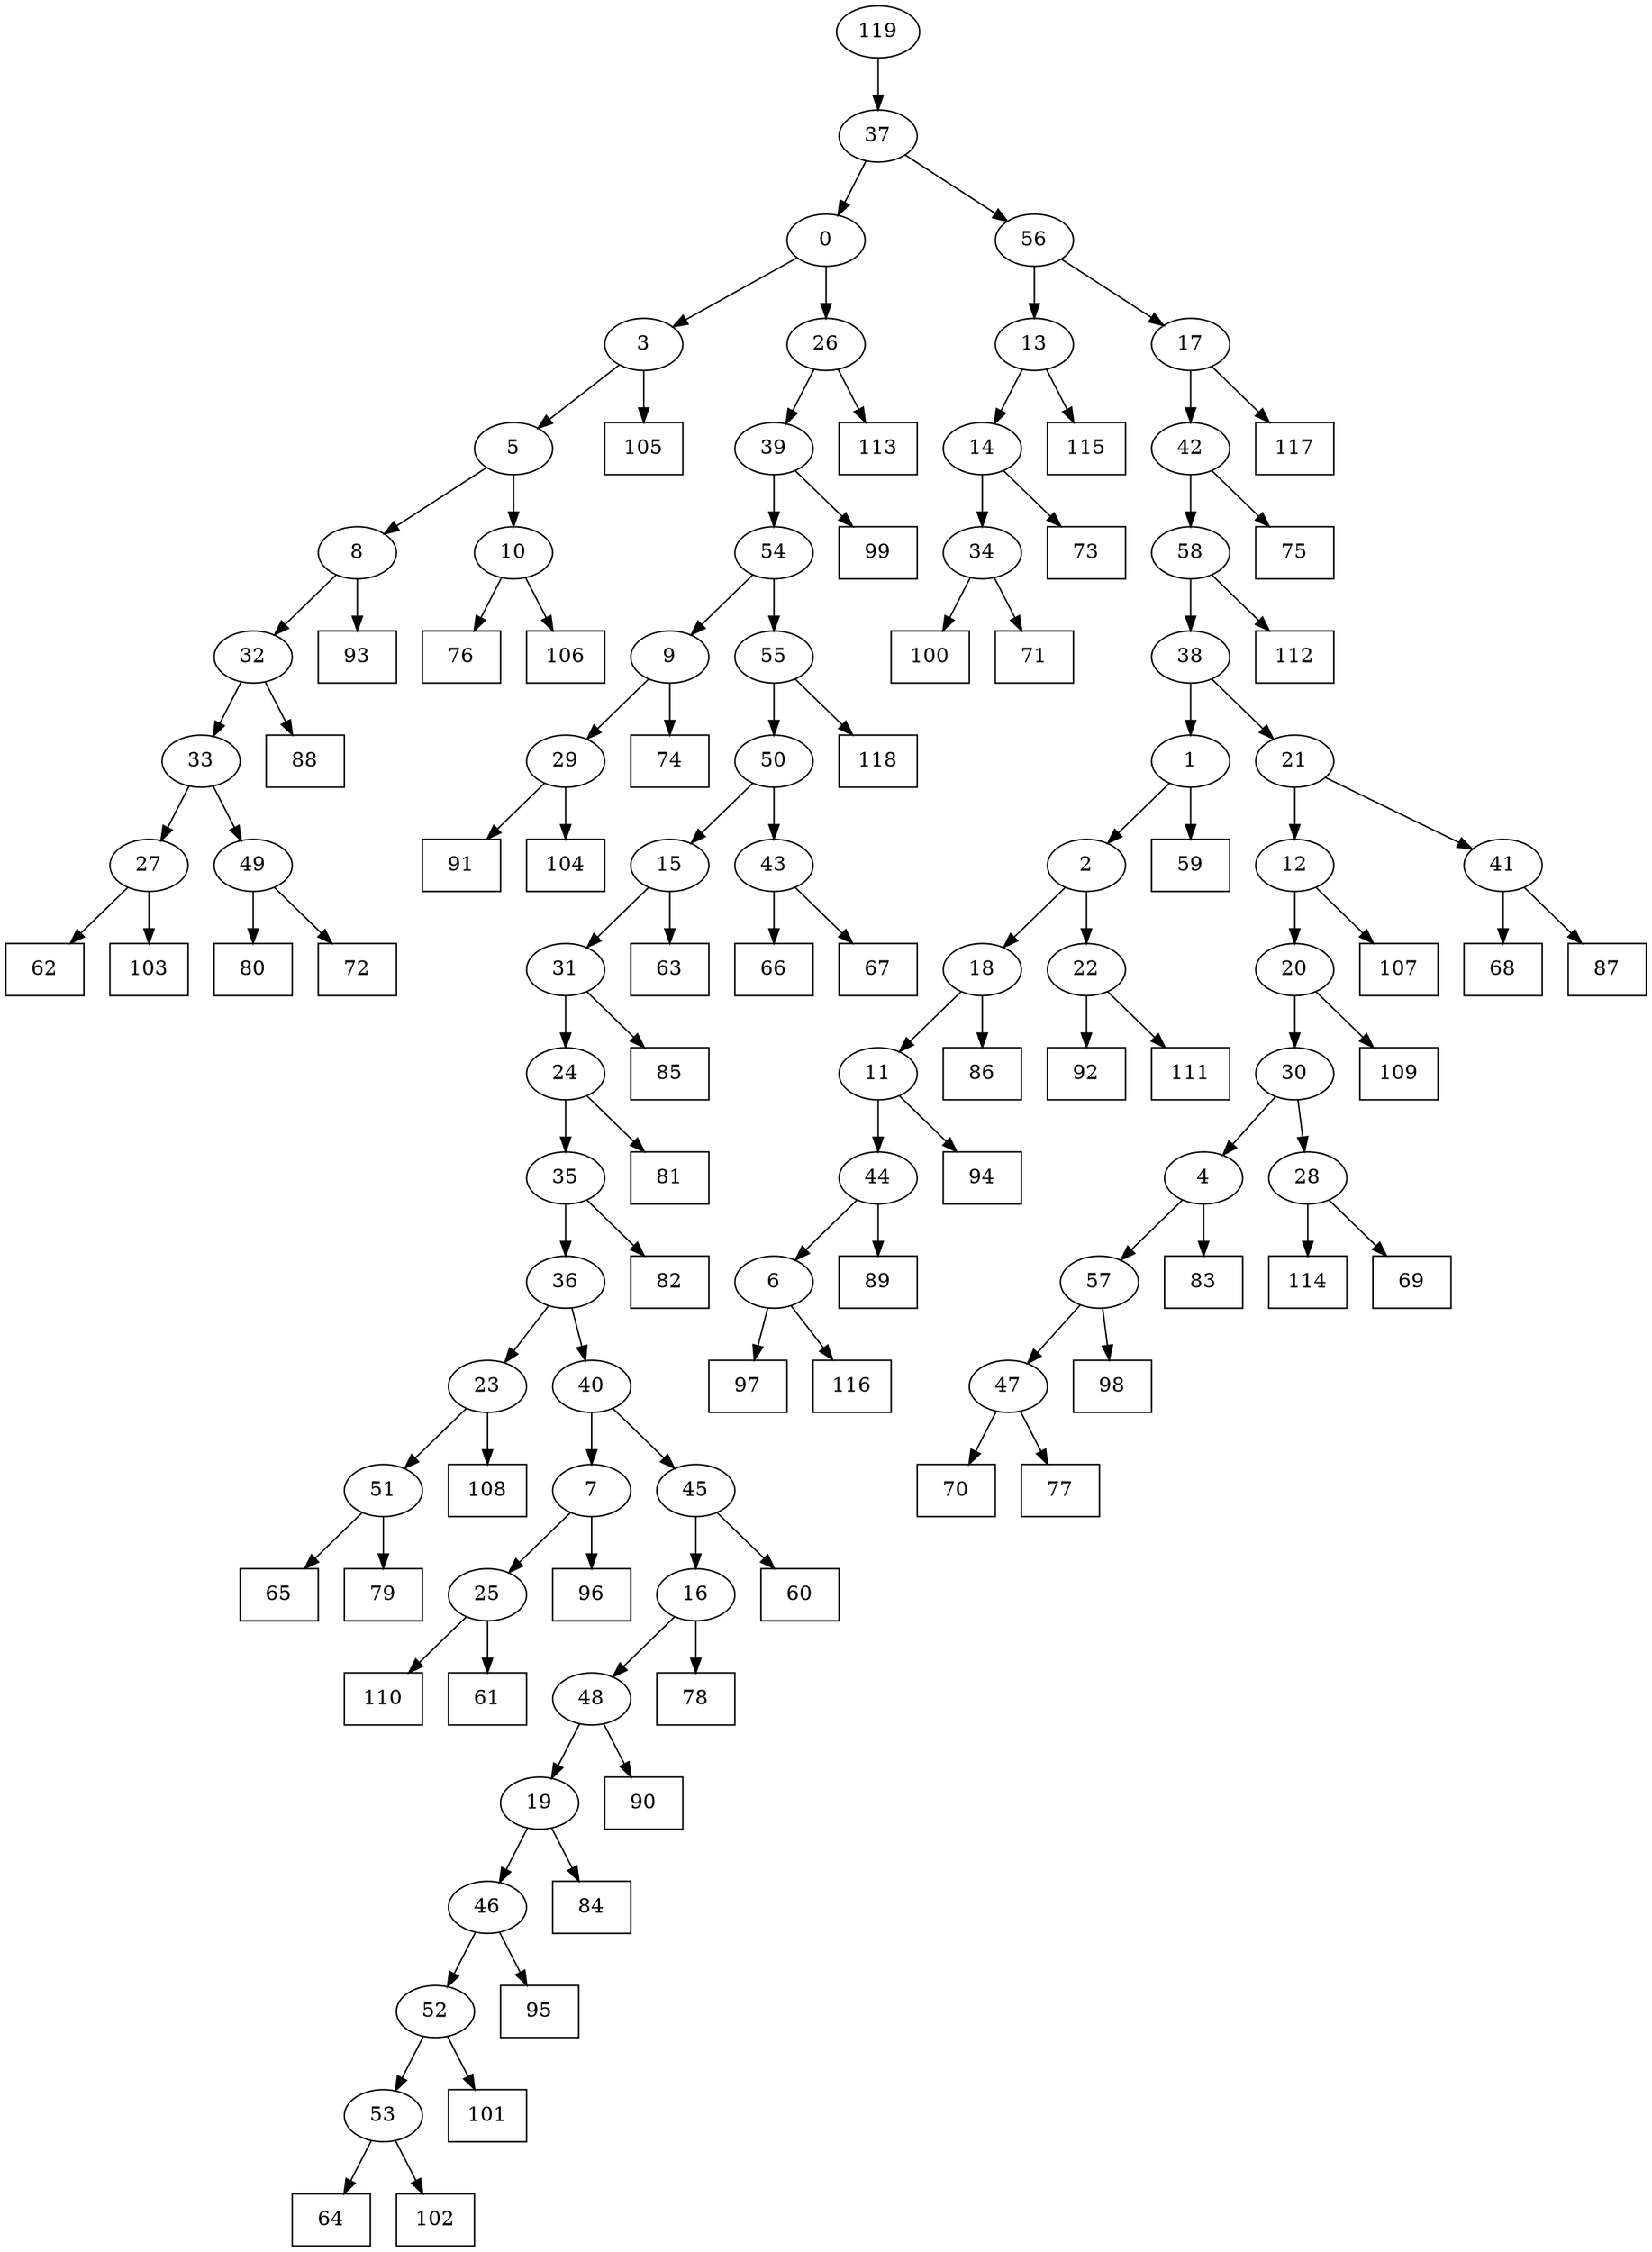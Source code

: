 digraph G {
0[label="0"];
1[label="1"];
2[label="2"];
3[label="3"];
4[label="4"];
5[label="5"];
6[label="6"];
7[label="7"];
8[label="8"];
9[label="9"];
10[label="10"];
11[label="11"];
12[label="12"];
13[label="13"];
14[label="14"];
15[label="15"];
16[label="16"];
17[label="17"];
18[label="18"];
19[label="19"];
20[label="20"];
21[label="21"];
22[label="22"];
23[label="23"];
24[label="24"];
25[label="25"];
26[label="26"];
27[label="27"];
28[label="28"];
29[label="29"];
30[label="30"];
31[label="31"];
32[label="32"];
33[label="33"];
34[label="34"];
35[label="35"];
36[label="36"];
37[label="37"];
38[label="38"];
39[label="39"];
40[label="40"];
41[label="41"];
42[label="42"];
43[label="43"];
44[label="44"];
45[label="45"];
46[label="46"];
47[label="47"];
48[label="48"];
49[label="49"];
50[label="50"];
51[label="51"];
52[label="52"];
53[label="53"];
54[label="54"];
55[label="55"];
56[label="56"];
57[label="57"];
58[label="58"];
59[shape=box,label="88"];
60[shape=box,label="117"];
61[shape=box,label="65"];
62[shape=box,label="76"];
63[shape=box,label="109"];
64[shape=box,label="73"];
65[shape=box,label="92"];
66[shape=box,label="83"];
67[shape=box,label="91"];
68[shape=box,label="111"];
69[shape=box,label="66"];
70[shape=box,label="70"];
71[shape=box,label="114"];
72[shape=box,label="75"];
73[shape=box,label="84"];
74[shape=box,label="110"];
75[shape=box,label="61"];
76[shape=box,label="62"];
77[shape=box,label="97"];
78[shape=box,label="103"];
79[shape=box,label="89"];
80[shape=box,label="100"];
81[shape=box,label="96"];
82[shape=box,label="90"];
83[shape=box,label="59"];
84[shape=box,label="64"];
85[shape=box,label="112"];
86[shape=box,label="69"];
87[shape=box,label="79"];
88[shape=box,label="63"];
89[shape=box,label="115"];
90[shape=box,label="78"];
91[shape=box,label="68"];
92[shape=box,label="93"];
93[shape=box,label="80"];
94[shape=box,label="106"];
95[shape=box,label="86"];
96[shape=box,label="108"];
97[shape=box,label="81"];
98[shape=box,label="113"];
99[shape=box,label="95"];
100[shape=box,label="87"];
101[shape=box,label="60"];
102[shape=box,label="72"];
103[shape=box,label="85"];
104[shape=box,label="102"];
105[shape=box,label="98"];
106[shape=box,label="105"];
107[shape=box,label="116"];
108[shape=box,label="118"];
109[shape=box,label="67"];
110[shape=box,label="74"];
111[shape=box,label="71"];
112[shape=box,label="94"];
113[shape=box,label="107"];
114[shape=box,label="82"];
115[shape=box,label="77"];
116[shape=box,label="104"];
117[shape=box,label="101"];
118[shape=box,label="99"];
119[label="119"];
35->114 ;
29->116 ;
4->66 ;
16->90 ;
49->102 ;
13->14 ;
13->89 ;
24->35 ;
42->72 ;
47->115 ;
52->117 ;
20->63 ;
58->85 ;
25->74 ;
55->108 ;
35->36 ;
11->112 ;
44->79 ;
17->60 ;
48->82 ;
7->81 ;
28->86 ;
33->49 ;
22->68 ;
57->105 ;
43->69 ;
27->76 ;
25->75 ;
6->77 ;
42->58 ;
36->23 ;
23->96 ;
1->83 ;
43->109 ;
8->92 ;
33->27 ;
6->107 ;
50->15 ;
15->88 ;
24->97 ;
31->103 ;
10->94 ;
23->51 ;
39->118 ;
12->20 ;
20->30 ;
30->4 ;
4->57 ;
45->16 ;
38->1 ;
19->46 ;
7->25 ;
51->61 ;
56->13 ;
18->11 ;
5->8 ;
9->29 ;
29->67 ;
3->106 ;
36->40 ;
40->7 ;
12->113 ;
28->71 ;
19->73 ;
58->38 ;
49->93 ;
45->101 ;
119->37 ;
37->56 ;
0->26 ;
26->98 ;
16->48 ;
48->19 ;
32->59 ;
30->28 ;
37->0 ;
56->17 ;
17->42 ;
47->70 ;
14->64 ;
54->9 ;
9->110 ;
8->32 ;
32->33 ;
46->99 ;
26->39 ;
51->87 ;
1->2 ;
2->22 ;
14->34 ;
34->80 ;
41->100 ;
55->50 ;
50->43 ;
54->55 ;
41->91 ;
40->45 ;
46->52 ;
38->21 ;
21->41 ;
39->54 ;
53->84 ;
27->78 ;
5->10 ;
10->62 ;
22->65 ;
2->18 ;
18->95 ;
57->47 ;
0->3 ;
3->5 ;
11->44 ;
44->6 ;
34->111 ;
15->31 ;
31->24 ;
21->12 ;
52->53 ;
53->104 ;
}
